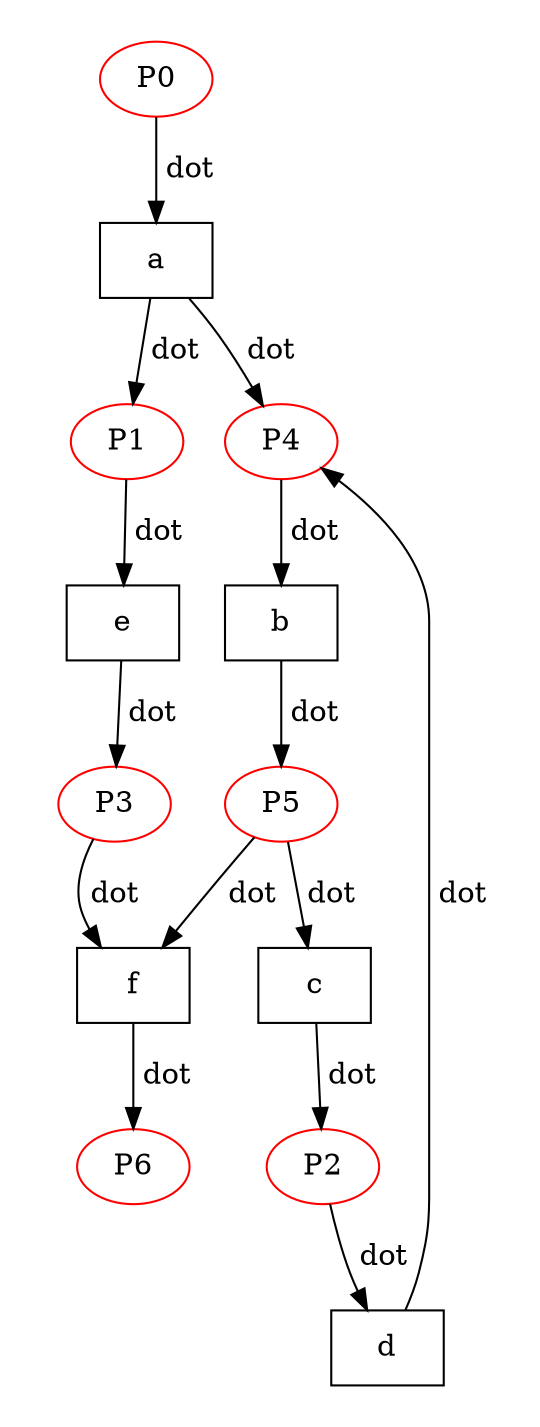 digraph {
  node [label="N", fillcolor="#FFFFFF", fontcolor="#000000", style=filled];
  edge [style="solid"];
  graph [splines="true", overlap="false"];
  subgraph cluster_281472513428728 {
    graph [
      style="invis"
    ];
    node_12
      [
        shape="rectangle"
        label="f"
        tooltip="f"
        id="node_12"
      ];
    node_9
      [
        shape="rectangle"
        label="c"
        tooltip="c"
        id="node_9"
      ];
    node_2
      [
        shape="ellipse"
        label="P2"
        color="#FF0000"
        tooltip="p2"
        id="node_2"
      ];
    node_3
      [
        shape="ellipse"
        label="P3"
        color="#FF0000"
        tooltip="p3"
        id="node_3"
      ];
    node_1
      [
        shape="ellipse"
        label="P1"
        color="#FF0000"
        tooltip="p1"
        id="node_1"
      ];
    node_7
      [
        shape="rectangle"
        label="a"
        tooltip="a"
        id="node_7"
      ];
    node_5
      [
        shape="ellipse"
        label="P5"
        color="#FF0000"
        tooltip="p5"
        id="node_5"
      ];
    node_10
      [
        shape="rectangle"
        label="d"
        tooltip="d"
        id="node_10"
      ];
    node_4
      [
        shape="ellipse"
        label="P4"
        color="#FF0000"
        tooltip="p4"
        id="node_4"
      ];
    node_6
      [
        shape="ellipse"
        label="P6"
        color="#FF0000"
        tooltip="p6"
        id="node_6"
      ];
    node_0
      [
        shape="ellipse"
        label="P0"
        color="#FF0000"
        tooltip="p0"
        id="node_0"
      ];
    node_8
      [
        shape="rectangle"
        label="b"
        tooltip="b"
        id="node_8"
      ];
    node_11
      [
        shape="rectangle"
        label="e"
        tooltip="e"
        id="node_11"
      ];
    node_0 -> node_7
      [
        arrowhead="normal"
        label=" dot "
      ];
    node_7 -> node_1
      [
        arrowhead="normal"
        label=" dot "
      ];
    node_7 -> node_4
      [
        arrowhead="normal"
        label=" dot "
      ];
    node_4 -> node_8
      [
        arrowhead="normal"
        label=" dot "
      ];
    node_8 -> node_5
      [
        arrowhead="normal"
        label=" dot "
      ];
    node_5 -> node_9
      [
        arrowhead="normal"
        label=" dot "
      ];
    node_9 -> node_2
      [
        arrowhead="normal"
        label=" dot "
      ];
    node_2 -> node_10
      [
        arrowhead="normal"
        label=" dot "
      ];
    node_10 -> node_4
      [
        arrowhead="normal"
        label=" dot "
      ];
    node_1 -> node_11
      [
        arrowhead="normal"
        label=" dot "
      ];
    node_11 -> node_3
      [
        arrowhead="normal"
        label=" dot "
      ];
    node_3 -> node_12
      [
        arrowhead="normal"
        label=" dot "
      ];
    node_5 -> node_12
      [
        arrowhead="normal"
        label=" dot "
      ];
    node_12 -> node_6
      [
        arrowhead="normal"
        label=" dot "
      ];
  }
}